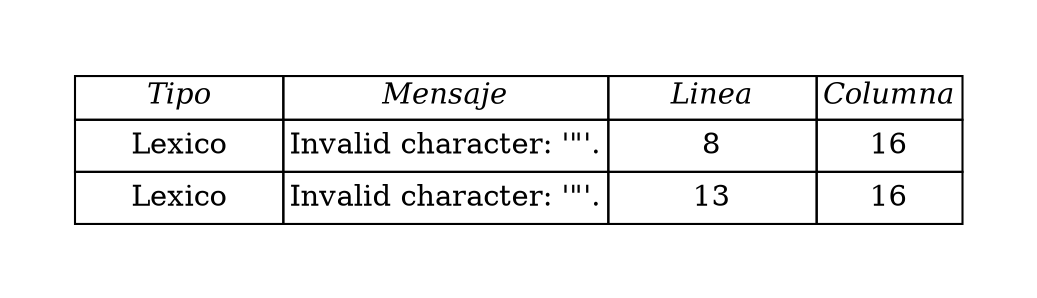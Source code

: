 digraph G{
graph [pad="0.5", nodesep="0.5", ranksep="2"]
node[shape = plain]
rankdir = LR;
Baz [label=<
<table border="0" cellborder="1" cellspacing="0"><tr>
<td width='100'><i>Tipo</i></td>
<td width='100'><i>Mensaje</i></td>
<td width='100'><i>Linea</i></td>
<td><i width='100'>Columna</i></td> </tr>
<tr>
<td height='25'>Lexico</td>
<td height='25'>Invalid character: '"'.</td>
<td height='25'>8</td>
<td height='25'>16</td>
</tr><tr>
<td height='25'>Lexico</td>
<td height='25'>Invalid character: '"'.</td>
<td height='25'>13</td>
<td height='25'>16</td>
</tr>
</table>>];}